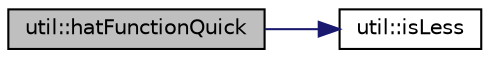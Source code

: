 digraph "util::hatFunctionQuick"
{
  edge [fontname="Helvetica",fontsize="10",labelfontname="Helvetica",labelfontsize="10"];
  node [fontname="Helvetica",fontsize="10",shape=record];
  rankdir="LR";
  Node302 [label="util::hatFunctionQuick",height=0.2,width=0.4,color="black", fillcolor="grey75", style="filled", fontcolor="black"];
  Node302 -> Node303 [color="midnightblue",fontsize="10",style="solid",fontname="Helvetica"];
  Node303 [label="util::isLess",height=0.2,width=0.4,color="black", fillcolor="white", style="filled",URL="$namespaceutil.html#a868a26599b6b844d08d30063ac898319",tooltip="Returns true if a < b. "];
}
